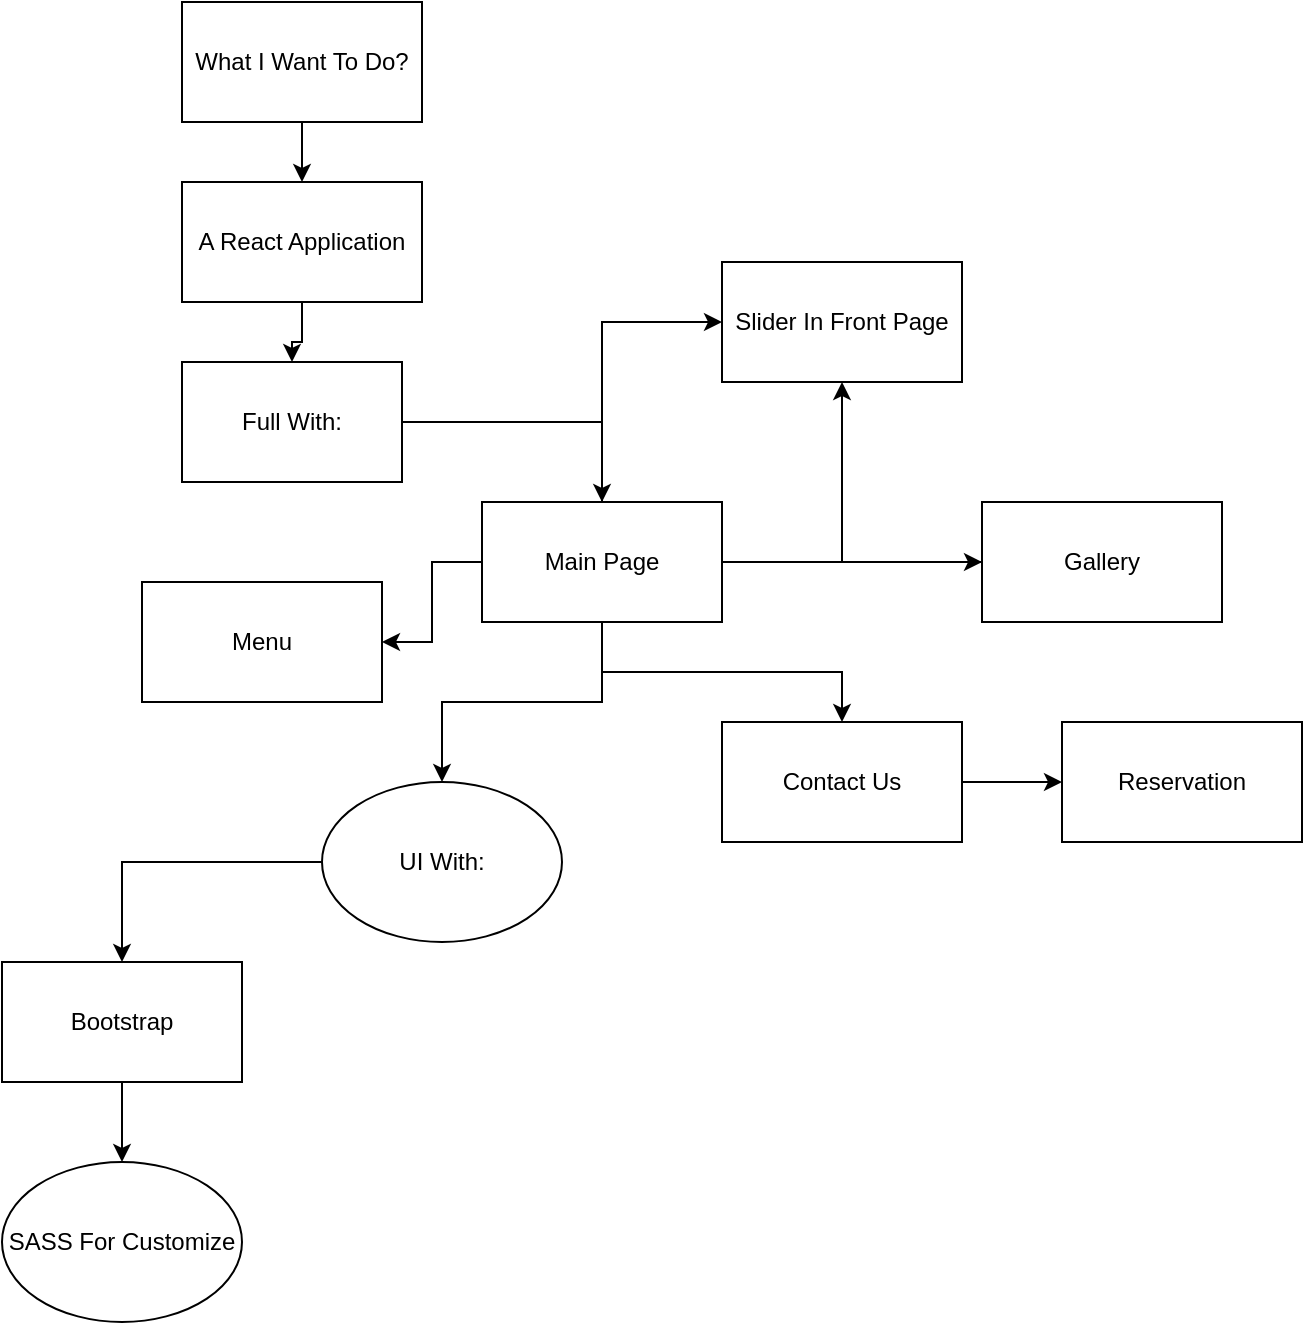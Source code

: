 <mxfile version="24.5.5" type="github">
  <diagram name="Page-1" id="k91YlH_2i0-Fb6imYHZs">
    <mxGraphModel dx="1725" dy="521" grid="1" gridSize="10" guides="1" tooltips="1" connect="1" arrows="1" fold="1" page="1" pageScale="1" pageWidth="850" pageHeight="1100" math="0" shadow="0">
      <root>
        <mxCell id="0" />
        <mxCell id="1" parent="0" />
        <mxCell id="Frx3Vn75q-I1JXAV17rQ-2" style="edgeStyle=orthogonalEdgeStyle;rounded=0;orthogonalLoop=1;jettySize=auto;html=1;" edge="1" parent="1" source="Frx3Vn75q-I1JXAV17rQ-1" target="Frx3Vn75q-I1JXAV17rQ-3">
          <mxGeometry relative="1" as="geometry">
            <mxPoint x="120" y="130" as="targetPoint" />
          </mxGeometry>
        </mxCell>
        <mxCell id="Frx3Vn75q-I1JXAV17rQ-1" value="What I Want To Do?" style="rounded=0;whiteSpace=wrap;html=1;" vertex="1" parent="1">
          <mxGeometry x="60" y="40" width="120" height="60" as="geometry" />
        </mxCell>
        <mxCell id="Frx3Vn75q-I1JXAV17rQ-4" style="edgeStyle=orthogonalEdgeStyle;rounded=0;orthogonalLoop=1;jettySize=auto;html=1;" edge="1" parent="1" source="Frx3Vn75q-I1JXAV17rQ-3" target="Frx3Vn75q-I1JXAV17rQ-5">
          <mxGeometry relative="1" as="geometry">
            <mxPoint x="120" y="230" as="targetPoint" />
          </mxGeometry>
        </mxCell>
        <mxCell id="Frx3Vn75q-I1JXAV17rQ-3" value="A React Application" style="rounded=0;whiteSpace=wrap;html=1;" vertex="1" parent="1">
          <mxGeometry x="60" y="130" width="120" height="60" as="geometry" />
        </mxCell>
        <mxCell id="Frx3Vn75q-I1JXAV17rQ-10" style="edgeStyle=orthogonalEdgeStyle;rounded=0;orthogonalLoop=1;jettySize=auto;html=1;" edge="1" parent="1" source="Frx3Vn75q-I1JXAV17rQ-5" target="Frx3Vn75q-I1JXAV17rQ-11">
          <mxGeometry relative="1" as="geometry">
            <mxPoint x="230" y="250" as="targetPoint" />
            <Array as="points">
              <mxPoint x="270" y="250" />
            </Array>
          </mxGeometry>
        </mxCell>
        <mxCell id="Frx3Vn75q-I1JXAV17rQ-5" value="Full With:" style="rounded=0;whiteSpace=wrap;html=1;" vertex="1" parent="1">
          <mxGeometry x="60" y="220" width="110" height="60" as="geometry" />
        </mxCell>
        <mxCell id="Frx3Vn75q-I1JXAV17rQ-8" value="Menu" style="rounded=0;whiteSpace=wrap;html=1;" vertex="1" parent="1">
          <mxGeometry x="40" y="330" width="120" height="60" as="geometry" />
        </mxCell>
        <mxCell id="Frx3Vn75q-I1JXAV17rQ-12" style="edgeStyle=orthogonalEdgeStyle;rounded=0;orthogonalLoop=1;jettySize=auto;html=1;" edge="1" parent="1" source="Frx3Vn75q-I1JXAV17rQ-11" target="Frx3Vn75q-I1JXAV17rQ-13">
          <mxGeometry relative="1" as="geometry">
            <mxPoint x="360" y="320" as="targetPoint" />
          </mxGeometry>
        </mxCell>
        <mxCell id="Frx3Vn75q-I1JXAV17rQ-19" style="edgeStyle=orthogonalEdgeStyle;rounded=0;orthogonalLoop=1;jettySize=auto;html=1;" edge="1" parent="1" source="Frx3Vn75q-I1JXAV17rQ-11" target="Frx3Vn75q-I1JXAV17rQ-8">
          <mxGeometry relative="1" as="geometry" />
        </mxCell>
        <mxCell id="Frx3Vn75q-I1JXAV17rQ-21" style="edgeStyle=orthogonalEdgeStyle;rounded=0;orthogonalLoop=1;jettySize=auto;html=1;entryX=0.5;entryY=0;entryDx=0;entryDy=0;" edge="1" parent="1" source="Frx3Vn75q-I1JXAV17rQ-11" target="Frx3Vn75q-I1JXAV17rQ-20">
          <mxGeometry relative="1" as="geometry" />
        </mxCell>
        <mxCell id="Frx3Vn75q-I1JXAV17rQ-22" style="edgeStyle=orthogonalEdgeStyle;rounded=0;orthogonalLoop=1;jettySize=auto;html=1;entryX=0;entryY=0.5;entryDx=0;entryDy=0;" edge="1" parent="1" source="Frx3Vn75q-I1JXAV17rQ-11" target="Frx3Vn75q-I1JXAV17rQ-17">
          <mxGeometry relative="1" as="geometry" />
        </mxCell>
        <mxCell id="Frx3Vn75q-I1JXAV17rQ-28" value="" style="edgeStyle=orthogonalEdgeStyle;rounded=0;orthogonalLoop=1;jettySize=auto;html=1;" edge="1" parent="1" source="Frx3Vn75q-I1JXAV17rQ-11" target="Frx3Vn75q-I1JXAV17rQ-27">
          <mxGeometry relative="1" as="geometry" />
        </mxCell>
        <mxCell id="Frx3Vn75q-I1JXAV17rQ-11" value="Main Page" style="rounded=0;whiteSpace=wrap;html=1;" vertex="1" parent="1">
          <mxGeometry x="210" y="290" width="120" height="60" as="geometry" />
        </mxCell>
        <mxCell id="Frx3Vn75q-I1JXAV17rQ-23" style="edgeStyle=orthogonalEdgeStyle;rounded=0;orthogonalLoop=1;jettySize=auto;html=1;entryX=0.5;entryY=1;entryDx=0;entryDy=0;" edge="1" parent="1" source="Frx3Vn75q-I1JXAV17rQ-13" target="Frx3Vn75q-I1JXAV17rQ-17">
          <mxGeometry relative="1" as="geometry" />
        </mxCell>
        <mxCell id="Frx3Vn75q-I1JXAV17rQ-13" value="Gallery" style="rounded=0;whiteSpace=wrap;html=1;" vertex="1" parent="1">
          <mxGeometry x="460" y="290" width="120" height="60" as="geometry" />
        </mxCell>
        <mxCell id="Frx3Vn75q-I1JXAV17rQ-14" value="Reservation" style="rounded=0;whiteSpace=wrap;html=1;" vertex="1" parent="1">
          <mxGeometry x="500" y="400" width="120" height="60" as="geometry" />
        </mxCell>
        <mxCell id="Frx3Vn75q-I1JXAV17rQ-17" value="Slider In Front Page" style="rounded=0;whiteSpace=wrap;html=1;" vertex="1" parent="1">
          <mxGeometry x="330" y="170" width="120" height="60" as="geometry" />
        </mxCell>
        <mxCell id="Frx3Vn75q-I1JXAV17rQ-25" style="edgeStyle=orthogonalEdgeStyle;rounded=0;orthogonalLoop=1;jettySize=auto;html=1;entryX=0;entryY=0.5;entryDx=0;entryDy=0;" edge="1" parent="1" source="Frx3Vn75q-I1JXAV17rQ-20" target="Frx3Vn75q-I1JXAV17rQ-14">
          <mxGeometry relative="1" as="geometry" />
        </mxCell>
        <mxCell id="Frx3Vn75q-I1JXAV17rQ-20" value="Contact Us" style="rounded=0;whiteSpace=wrap;html=1;" vertex="1" parent="1">
          <mxGeometry x="330" y="400" width="120" height="60" as="geometry" />
        </mxCell>
        <mxCell id="Frx3Vn75q-I1JXAV17rQ-29" style="edgeStyle=orthogonalEdgeStyle;rounded=0;orthogonalLoop=1;jettySize=auto;html=1;" edge="1" parent="1" source="Frx3Vn75q-I1JXAV17rQ-27" target="Frx3Vn75q-I1JXAV17rQ-30">
          <mxGeometry relative="1" as="geometry">
            <mxPoint x="70" y="530" as="targetPoint" />
          </mxGeometry>
        </mxCell>
        <mxCell id="Frx3Vn75q-I1JXAV17rQ-27" value="UI With:" style="ellipse;whiteSpace=wrap;html=1;rounded=0;" vertex="1" parent="1">
          <mxGeometry x="130" y="430" width="120" height="80" as="geometry" />
        </mxCell>
        <mxCell id="Frx3Vn75q-I1JXAV17rQ-32" style="edgeStyle=orthogonalEdgeStyle;rounded=0;orthogonalLoop=1;jettySize=auto;html=1;" edge="1" parent="1" source="Frx3Vn75q-I1JXAV17rQ-30" target="Frx3Vn75q-I1JXAV17rQ-33">
          <mxGeometry relative="1" as="geometry">
            <mxPoint x="30" y="610" as="targetPoint" />
          </mxGeometry>
        </mxCell>
        <mxCell id="Frx3Vn75q-I1JXAV17rQ-30" value="Bootstrap" style="rounded=0;whiteSpace=wrap;html=1;" vertex="1" parent="1">
          <mxGeometry x="-30" y="520" width="120" height="60" as="geometry" />
        </mxCell>
        <mxCell id="Frx3Vn75q-I1JXAV17rQ-33" value="SASS For Customize" style="ellipse;whiteSpace=wrap;html=1;" vertex="1" parent="1">
          <mxGeometry x="-30" y="620" width="120" height="80" as="geometry" />
        </mxCell>
      </root>
    </mxGraphModel>
  </diagram>
</mxfile>
